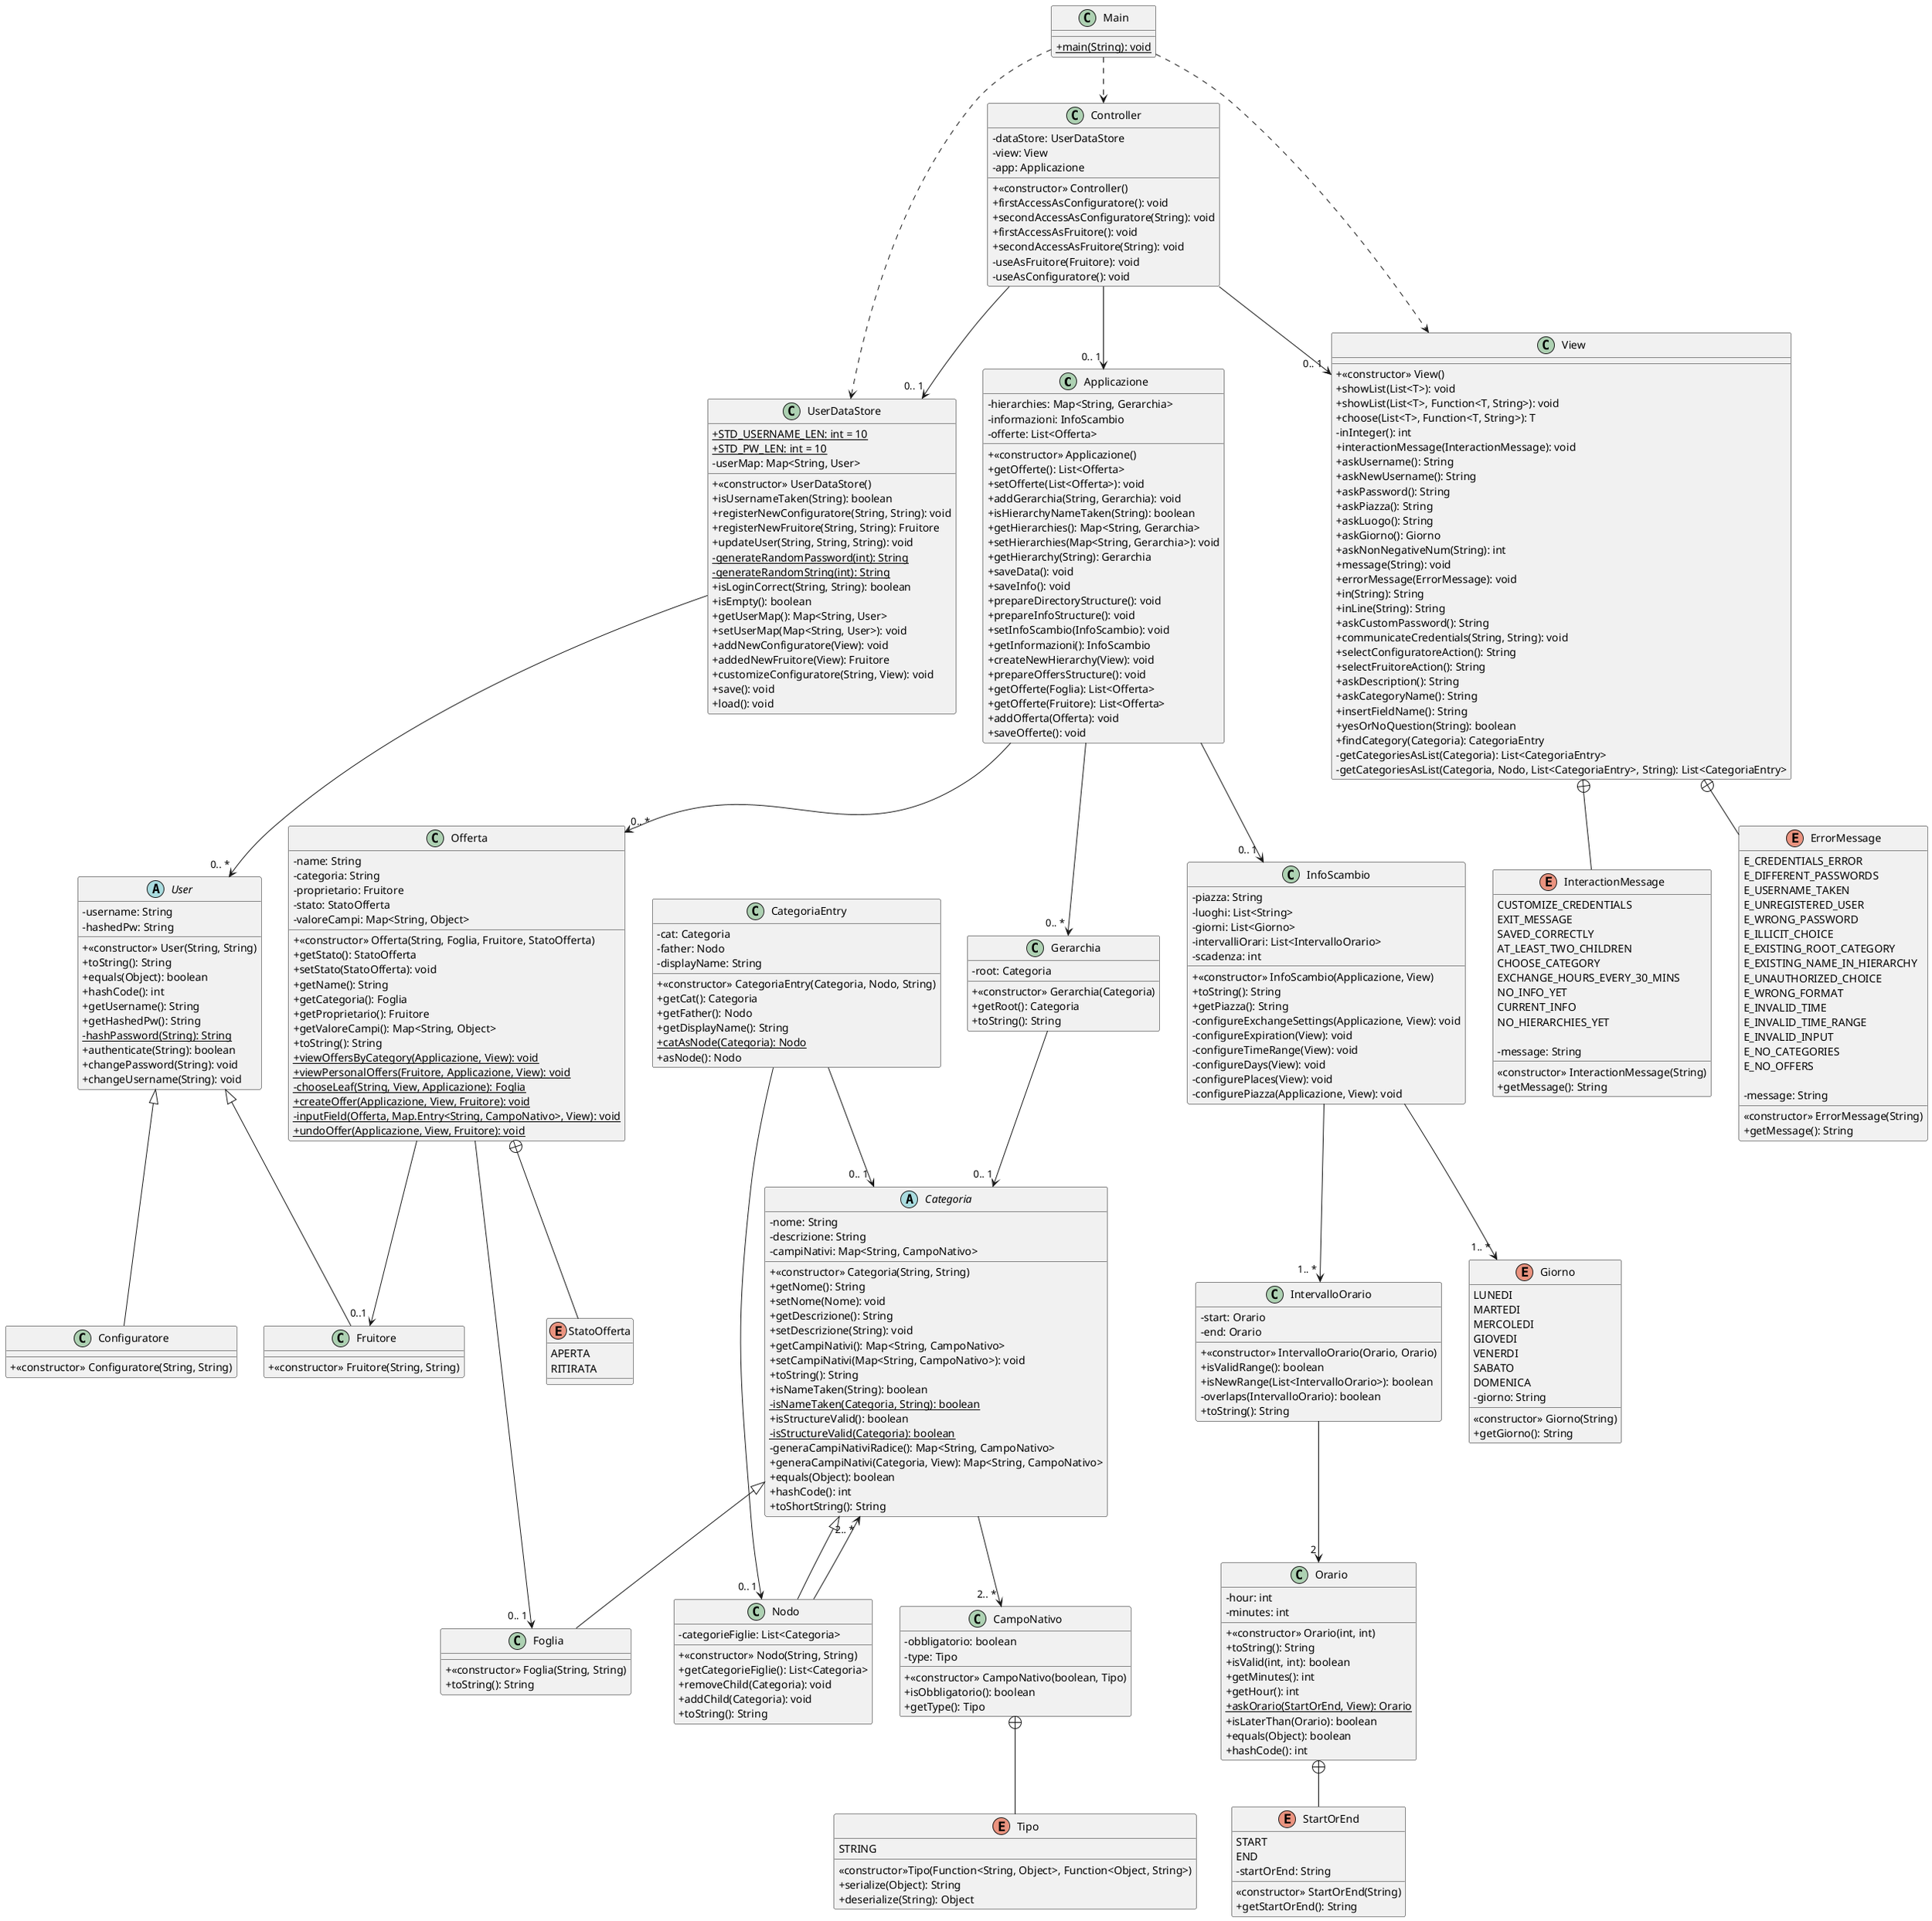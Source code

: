 @startuml
skinparam ClassAttributeIconSize 0

class Applicazione{
- hierarchies: Map<String, Gerarchia>
- informazioni: InfoScambio
- offerte: List<Offerta>
+ <<constructor>> Applicazione()
+ getOfferte(): List<Offerta>
+ setOfferte(List<Offerta>): void
+ addGerarchia(String, Gerarchia): void
+ isHierarchyNameTaken(String): boolean
+ getHierarchies(): Map<String, Gerarchia>
+ setHierarchies(Map<String, Gerarchia>): void
+ getHierarchy(String): Gerarchia
+ saveData(): void
+ saveInfo(): void
+ prepareDirectoryStructure(): void
+ prepareInfoStructure(): void
+ setInfoScambio(InfoScambio): void
+ getInformazioni(): InfoScambio
+ createNewHierarchy(View): void
+ prepareOffersStructure(): void
+ getOfferte(Foglia): List<Offerta>
+ getOfferte(Fruitore): List<Offerta>
+ addOfferta(Offerta): void
+ saveOfferte(): void
}

class CampoNativo{
- obbligatorio: boolean
- type: Tipo
+ <<constructor>> CampoNativo(boolean, Tipo)
+ isObbligatorio(): boolean
+ getType(): Tipo
}

enum Tipo{
STRING
<<constructor>>Tipo(Function<String, Object>, Function<Object, String>)
+ serialize(Object): String
+ deserialize(String): Object
}

abstract class User{
- username: String
- hashedPw: String
+ <<constructor>> User(String, String)
+ toString(): String
+ equals(Object): boolean
+ hashCode(): int
+ getUsername(): String
+ getHashedPw(): String
- {static}hashPassword(String): String
+ authenticate(String): boolean
+ changePassword(String): void
+ changeUsername(String): void
}

class Configuratore{
+ <<constructor>> Configuratore(String, String)
}

class Fruitore{
+ <<constructor>> Fruitore(String, String)
}

class Gerarchia{
- root: Categoria
+ <<constructor>> Gerarchia(Categoria)
+ getRoot(): Categoria
+ toString(): String
}

enum Giorno{
LUNEDI
MARTEDI
MERCOLEDI
GIOVEDI
VENERDI
SABATO
DOMENICA
- giorno: String
<<constructor>> Giorno(String)
+ getGiorno(): String
}

class InfoScambio{
- piazza: String
- luoghi: List<String>
- giorni: List<Giorno>
- intervalliOrari: List<IntervalloOrario>
- scadenza: int
+ <<constructor>> InfoScambio(Applicazione, View)
+ toString(): String
+ getPiazza(): String
- configureExchangeSettings(Applicazione, View): void
- configureExpiration(View): void
- configureTimeRange(View): void
- configureDays(View): void
- configurePlaces(View): void
- configurePiazza(Applicazione, View): void
}

class IntervalloOrario{
- start: Orario
- end: Orario
+ <<constructor>> IntervalloOrario(Orario, Orario)
+ isValidRange(): boolean
+ isNewRange(List<IntervalloOrario>): boolean
- overlaps(IntervalloOrario): boolean
+ toString(): String
}

abstract class Categoria{
- nome: String
- descrizione: String
- campiNativi: Map<String, CampoNativo>
+ <<constructor>> Categoria(String, String)
+ getNome(): String
+ setNome(Nome): void
+ getDescrizione(): String
+ setDescrizione(String): void
+ getCampiNativi(): Map<String, CampoNativo>
+ setCampiNativi(Map<String, CampoNativo>): void
+ toString(): String
+ isNameTaken(String): boolean
- {static}isNameTaken(Categoria, String): boolean
+ isStructureValid(): boolean
- {static}isStructureValid(Categoria): boolean
- generaCampiNativiRadice(): Map<String, CampoNativo>
+ generaCampiNativi(Categoria, View): Map<String, CampoNativo>
+ equals(Object): boolean
+ hashCode(): int
+ toShortString(): String
}

class CategoriaEntry{
- cat: Categoria
- father: Nodo
- displayName: String
+ <<constructor>> CategoriaEntry(Categoria, Nodo, String)
+ getCat(): Categoria
+ getFather(): Nodo
+ getDisplayName(): String
+ {static}catAsNode(Categoria): Nodo
+ asNode(): Nodo
}

class Foglia{
+ <<constructor>> Foglia(String, String)
+ toString(): String
}

class Nodo{
- categorieFiglie: List<Categoria>
+ <<constructor>> Nodo(String, String)
+ getCategorieFiglie(): List<Categoria>
+ removeChild(Categoria): void
+ addChild(Categoria): void
+ toString(): String
}

class Orario{
- hour: int
- minutes: int
+ <<constructor>> Orario(int, int)
+ toString(): String
+ isValid(int, int): boolean
+ getMinutes(): int
+ getHour(): int
+ {static}askOrario(StartOrEnd, View): Orario
+ isLaterThan(Orario): boolean
+ equals(Object): boolean
+ hashCode(): int
}

enum StartOrEnd{
START
END
- startOrEnd: String
<<constructor>> StartOrEnd(String)
+ getStartOrEnd(): String
}

class Offerta{
- name: String
- categoria: String
- proprietario: Fruitore
- stato: StatoOfferta
- valoreCampi: Map<String, Object>
+ <<constructor>> Offerta(String, Foglia, Fruitore, StatoOfferta)
+ getStato(): StatoOfferta
+ setStato(StatoOfferta): void
+ getName(): String
+ getCategoria(): Foglia
+ getProprietario(): Fruitore
+ getValoreCampi(): Map<String, Object>
+ toString(): String
+ {static}viewOffersByCategory(Applicazione, View): void
+ {static}viewPersonalOffers(Fruitore, Applicazione, View): void
- {static}chooseLeaf(String, View, Applicazione): Foglia
+ {static}createOffer(Applicazione, View, Fruitore): void
- {static}inputField(Offerta, Map.Entry<String, CampoNativo>, View): void
+ {static}undoOffer(Applicazione, View, Fruitore): void
}

enum StatoOfferta{
APERTA
RITIRATA
}

class View{
+ <<constructor>> View()
+ showList(List<T>): void
+ showList(List<T>, Function<T, String>): void
+ choose(List<T>, Function<T, String>): T
- inInteger(): int
+ interactionMessage(InteractionMessage): void
+ askUsername(): String
+ askNewUsername(): String
+ askPassword(): String
+ askPiazza(): String
+ askLuogo(): String
+ askGiorno(): Giorno
+ askNonNegativeNum(String): int
+ message(String): void
+ errorMessage(ErrorMessage): void
+ in(String): String
+ inLine(String): String
+ askCustomPassword(): String
+ communicateCredentials(String, String): void
+ selectConfiguratoreAction(): String
+ selectFruitoreAction(): String
+ askDescription(): String
+ askCategoryName(): String
+ insertFieldName(): String
+ yesOrNoQuestion(String): boolean
+ findCategory(Categoria): CategoriaEntry
- getCategoriesAsList(Categoria): List<CategoriaEntry>
- getCategoriesAsList(Categoria, Nodo, List<CategoriaEntry>, String): List<CategoriaEntry>
}

enum ErrorMessage{
E_CREDENTIALS_ERROR
E_DIFFERENT_PASSWORDS
E_USERNAME_TAKEN
E_UNREGISTERED_USER
E_WRONG_PASSWORD
E_ILLICIT_CHOICE
E_EXISTING_ROOT_CATEGORY
E_EXISTING_NAME_IN_HIERARCHY
E_UNAUTHORIZED_CHOICE
E_WRONG_FORMAT
E_INVALID_TIME
E_INVALID_TIME_RANGE
E_INVALID_INPUT
E_NO_CATEGORIES
E_NO_OFFERS

- message: String
<<constructor>> ErrorMessage(String)
+ getMessage(): String
}

enum InteractionMessage{
CUSTOMIZE_CREDENTIALS
EXIT_MESSAGE
SAVED_CORRECTLY
AT_LEAST_TWO_CHILDREN
CHOOSE_CATEGORY
EXCHANGE_HOURS_EVERY_30_MINS
NO_INFO_YET
CURRENT_INFO
NO_HIERARCHIES_YET

- message: String
<<constructor>> InteractionMessage(String)
+ getMessage(): String
}

class UserDataStore{
+ {static}STD_USERNAME_LEN: int = 10
+ {static}STD_PW_LEN: int = 10
- userMap: Map<String, User>
+ <<constructor>> UserDataStore()
+ isUsernameTaken(String): boolean
+ registerNewConfiguratore(String, String): void
+ registerNewFruitore(String, String): Fruitore
+ updateUser(String, String, String): void
- {static}generateRandomPassword(int): String
- {static}generateRandomString(int): String
+ isLoginCorrect(String, String): boolean
+ isEmpty(): boolean
+ getUserMap(): Map<String, User>
+ setUserMap(Map<String, User>): void
+ addNewConfiguratore(View): void
+ addedNewFruitore(View): Fruitore
+ customizeConfiguratore(String, View): void
+ save(): void
+ load(): void
}

class Controller{
- dataStore: UserDataStore
- view: View
- app: Applicazione
+ <<constructor>> Controller()
+ firstAccessAsConfiguratore(): void
+ secondAccessAsConfiguratore(String): void
+ firstAccessAsFruitore(): void
+ secondAccessAsFruitore(String): void
- useAsFruitore(Fruitore): void
- useAsConfiguratore(): void
}

class Main{
+ {static}main(String): void
}

CampoNativo +-- Tipo
View +-- InteractionMessage
View +-- ErrorMessage
Orario +-- StartOrEnd
Offerta +-- StatoOfferta
Main ..> View
Main ..> Controller
Main ..> UserDataStore
Offerta --> "0..1 "Fruitore
Applicazione --> "0.. * " Offerta
UserDataStore --> "0.. * "  User
Controller --> "0.. 1 " UserDataStore
Controller --> "0.. 1 " View
Controller --> "0.. 1 " Applicazione
Offerta --> "0.. 1 " Foglia
CategoriaEntry --> "0.. 1 " Categoria
CategoriaEntry --> "0.. 1 " Nodo
Categoria --> "2.. * " CampoNativo
Gerarchia --> "0.. 1 " Categoria
Applicazione --> "0.. * " Gerarchia
IntervalloOrario --> "2 " Orario
Nodo --> "2.. * " Categoria
InfoScambio --> "1.. * " Giorno
Applicazione --> "0.. 1 " InfoScambio
InfoScambio --> "1.. * " IntervalloOrario
Categoria <|-- Nodo
Categoria <|-- Foglia
User <|-- Configuratore
User <|-- Fruitore

@enduml